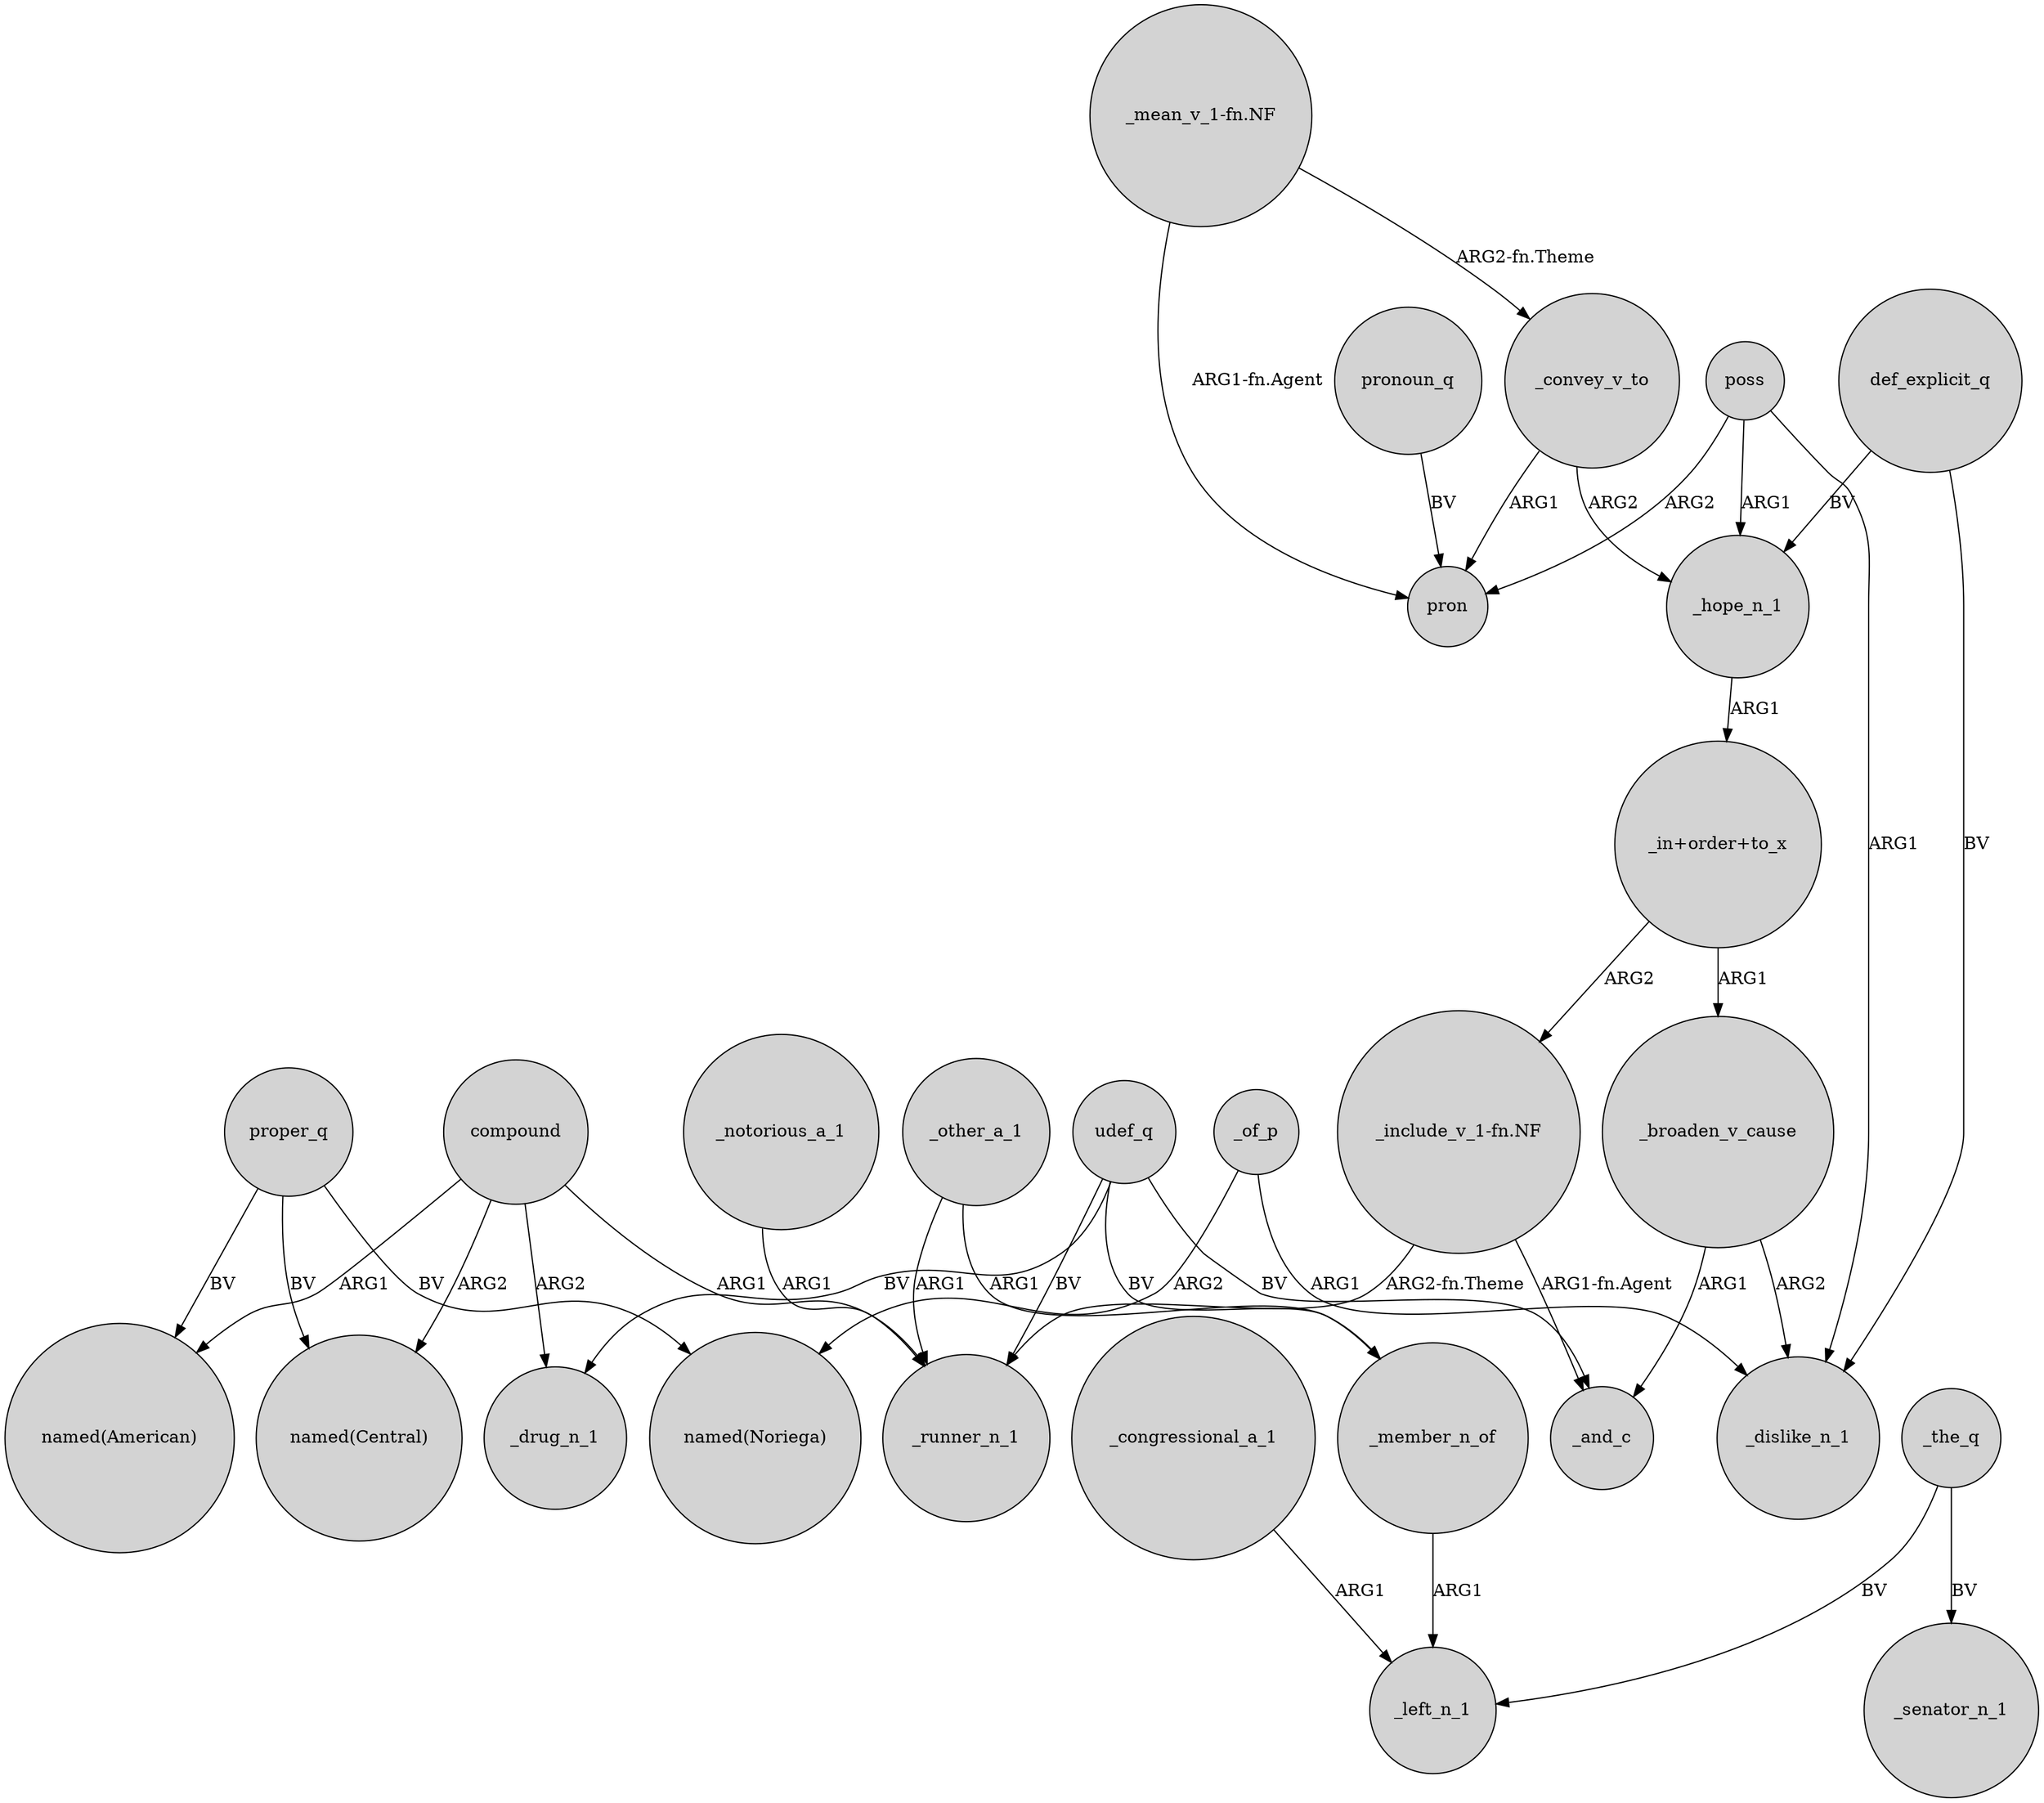 digraph {
	node [shape=circle style=filled]
	_other_a_1 -> _runner_n_1 [label=ARG1]
	_congressional_a_1 -> _left_n_1 [label=ARG1]
	poss -> pron [label=ARG2]
	_of_p -> _dislike_n_1 [label=ARG1]
	_other_a_1 -> _member_n_of [label=ARG1]
	def_explicit_q -> _hope_n_1 [label=BV]
	proper_q -> "named(American)" [label=BV]
	poss -> _dislike_n_1 [label=ARG1]
	compound -> "named(Central)" [label=ARG2]
	def_explicit_q -> _dislike_n_1 [label=BV]
	compound -> "named(American)" [label=ARG1]
	_the_q -> _senator_n_1 [label=BV]
	"_mean_v_1-fn.NF" -> _convey_v_to [label="ARG2-fn.Theme"]
	compound -> _runner_n_1 [label=ARG1]
	proper_q -> "named(Noriega)" [label=BV]
	udef_q -> _drug_n_1 [label=BV]
	pronoun_q -> pron [label=BV]
	poss -> _hope_n_1 [label=ARG1]
	udef_q -> _member_n_of [label=BV]
	proper_q -> "named(Central)" [label=BV]
	compound -> _drug_n_1 [label=ARG2]
	_convey_v_to -> pron [label=ARG1]
	_of_p -> "named(Noriega)" [label=ARG2]
	"_in+order+to_x" -> "_include_v_1-fn.NF" [label=ARG2]
	_broaden_v_cause -> _dislike_n_1 [label=ARG2]
	_hope_n_1 -> "_in+order+to_x" [label=ARG1]
	"_in+order+to_x" -> _broaden_v_cause [label=ARG1]
	_convey_v_to -> _hope_n_1 [label=ARG2]
	_member_n_of -> _left_n_1 [label=ARG1]
	_the_q -> _left_n_1 [label=BV]
	"_mean_v_1-fn.NF" -> pron [label="ARG1-fn.Agent"]
	"_include_v_1-fn.NF" -> _and_c [label="ARG1-fn.Agent"]
	_notorious_a_1 -> _runner_n_1 [label=ARG1]
	udef_q -> _and_c [label=BV]
	"_include_v_1-fn.NF" -> _runner_n_1 [label="ARG2-fn.Theme"]
	_broaden_v_cause -> _and_c [label=ARG1]
	udef_q -> _runner_n_1 [label=BV]
}
